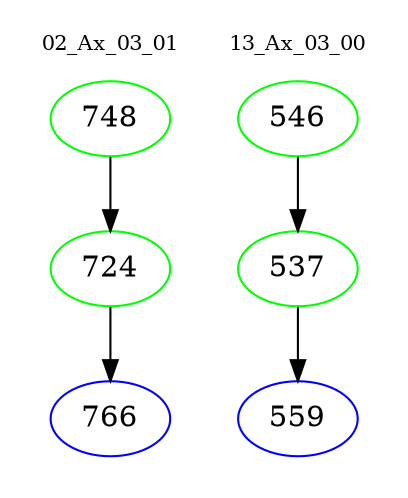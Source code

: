 digraph{
subgraph cluster_0 {
color = white
label = "02_Ax_03_01";
fontsize=10;
T0_748 [label="748", color="green"]
T0_748 -> T0_724 [color="black"]
T0_724 [label="724", color="green"]
T0_724 -> T0_766 [color="black"]
T0_766 [label="766", color="blue"]
}
subgraph cluster_1 {
color = white
label = "13_Ax_03_00";
fontsize=10;
T1_546 [label="546", color="green"]
T1_546 -> T1_537 [color="black"]
T1_537 [label="537", color="green"]
T1_537 -> T1_559 [color="black"]
T1_559 [label="559", color="blue"]
}
}
